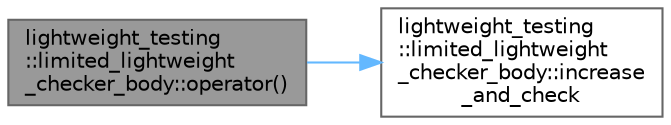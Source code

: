 digraph "lightweight_testing::limited_lightweight_checker_body::operator()"
{
 // LATEX_PDF_SIZE
  bgcolor="transparent";
  edge [fontname=Helvetica,fontsize=10,labelfontname=Helvetica,labelfontsize=10];
  node [fontname=Helvetica,fontsize=10,shape=box,height=0.2,width=0.4];
  rankdir="LR";
  Node1 [id="Node000001",label="lightweight_testing\l::limited_lightweight\l_checker_body::operator()",height=0.2,width=0.4,color="gray40", fillcolor="grey60", style="filled", fontcolor="black",tooltip=" "];
  Node1 -> Node2 [id="edge1_Node000001_Node000002",color="steelblue1",style="solid",tooltip=" "];
  Node2 [id="Node000002",label="lightweight_testing\l::limited_lightweight\l_checker_body::increase\l_and_check",height=0.2,width=0.4,color="grey40", fillcolor="white", style="filled",URL="$classlightweight__testing_1_1limited__lightweight__checker__body.html#ac862bbe9901fe4dec65624dd4587d228",tooltip=" "];
}
